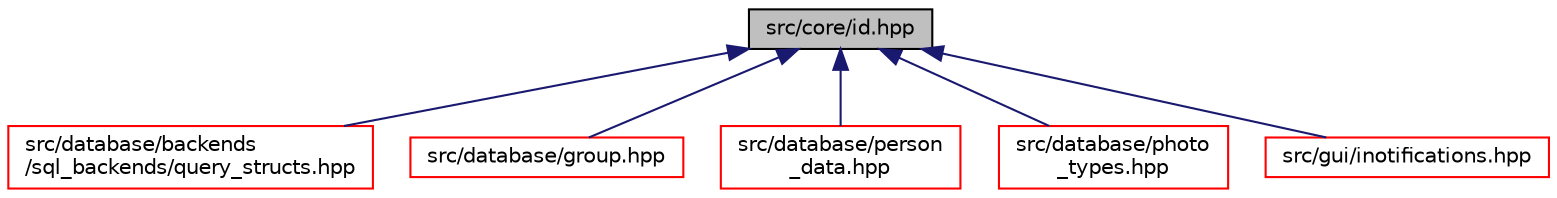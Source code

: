 digraph "src/core/id.hpp"
{
 // LATEX_PDF_SIZE
  edge [fontname="Helvetica",fontsize="10",labelfontname="Helvetica",labelfontsize="10"];
  node [fontname="Helvetica",fontsize="10",shape=record];
  Node1 [label="src/core/id.hpp",height=0.2,width=0.4,color="black", fillcolor="grey75", style="filled", fontcolor="black",tooltip=" "];
  Node1 -> Node2 [dir="back",color="midnightblue",fontsize="10",style="solid",fontname="Helvetica"];
  Node2 [label="src/database/backends\l/sql_backends/query_structs.hpp",height=0.2,width=0.4,color="red", fillcolor="white", style="filled",URL="$query__structs_8hpp.html",tooltip=" "];
  Node1 -> Node13 [dir="back",color="midnightblue",fontsize="10",style="solid",fontname="Helvetica"];
  Node13 [label="src/database/group.hpp",height=0.2,width=0.4,color="red", fillcolor="white", style="filled",URL="$group_8hpp.html",tooltip=" "];
  Node1 -> Node135 [dir="back",color="midnightblue",fontsize="10",style="solid",fontname="Helvetica"];
  Node135 [label="src/database/person\l_data.hpp",height=0.2,width=0.4,color="red", fillcolor="white", style="filled",URL="$person__data_8hpp.html",tooltip=" "];
  Node1 -> Node152 [dir="back",color="midnightblue",fontsize="10",style="solid",fontname="Helvetica"];
  Node152 [label="src/database/photo\l_types.hpp",height=0.2,width=0.4,color="red", fillcolor="white", style="filled",URL="$photo__types_8hpp.html",tooltip=" "];
  Node1 -> Node165 [dir="back",color="midnightblue",fontsize="10",style="solid",fontname="Helvetica"];
  Node165 [label="src/gui/inotifications.hpp",height=0.2,width=0.4,color="red", fillcolor="white", style="filled",URL="$inotifications_8hpp.html",tooltip=" "];
}
